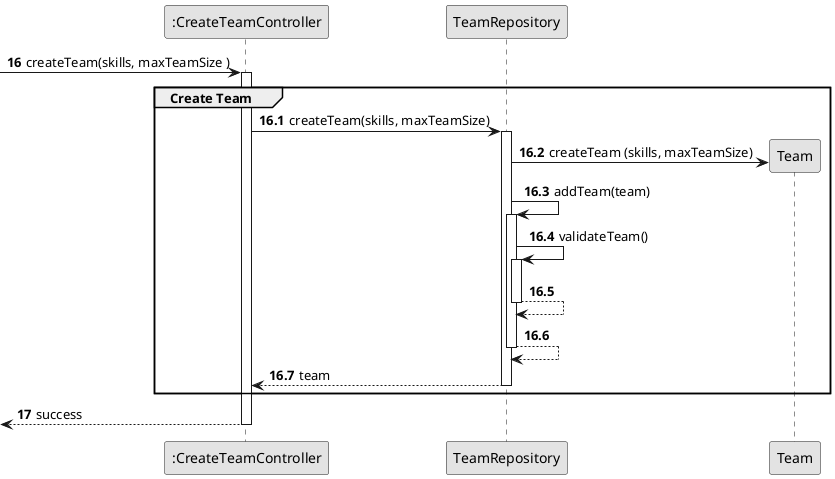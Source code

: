 @startuml
skinparam monochrome true
skinparam packageStyle rectangle
skinparam shadowing false

participant ":CreateTeamController" as CTRL

autonumber 16
-> CTRL: createTeam(skills, maxTeamSize )

autonumber 16.1
activate CTRL
    group Create Team

        CTRL -> TeamRepository: createTeam(skills, maxTeamSize)
                        activate TeamRepository

                        TeamRepository -> Team**: createTeam (skills, maxTeamSize)

                            TeamRepository -> TeamRepository: addTeam(team)
                            activate TeamRepository
                                TeamRepository -> TeamRepository: validateTeam()
                                activate TeamRepository
                                    TeamRepository --> TeamRepository
                                    deactivate TeamRepository

                            TeamRepository --> TeamRepository
                        deactivate TeamRepository

                    TeamRepository --> CTRL: team
                    deactivate TeamRepository
    end

    autonumber 17
    <-- CTRL : success
deactivate CTRL


@enduml